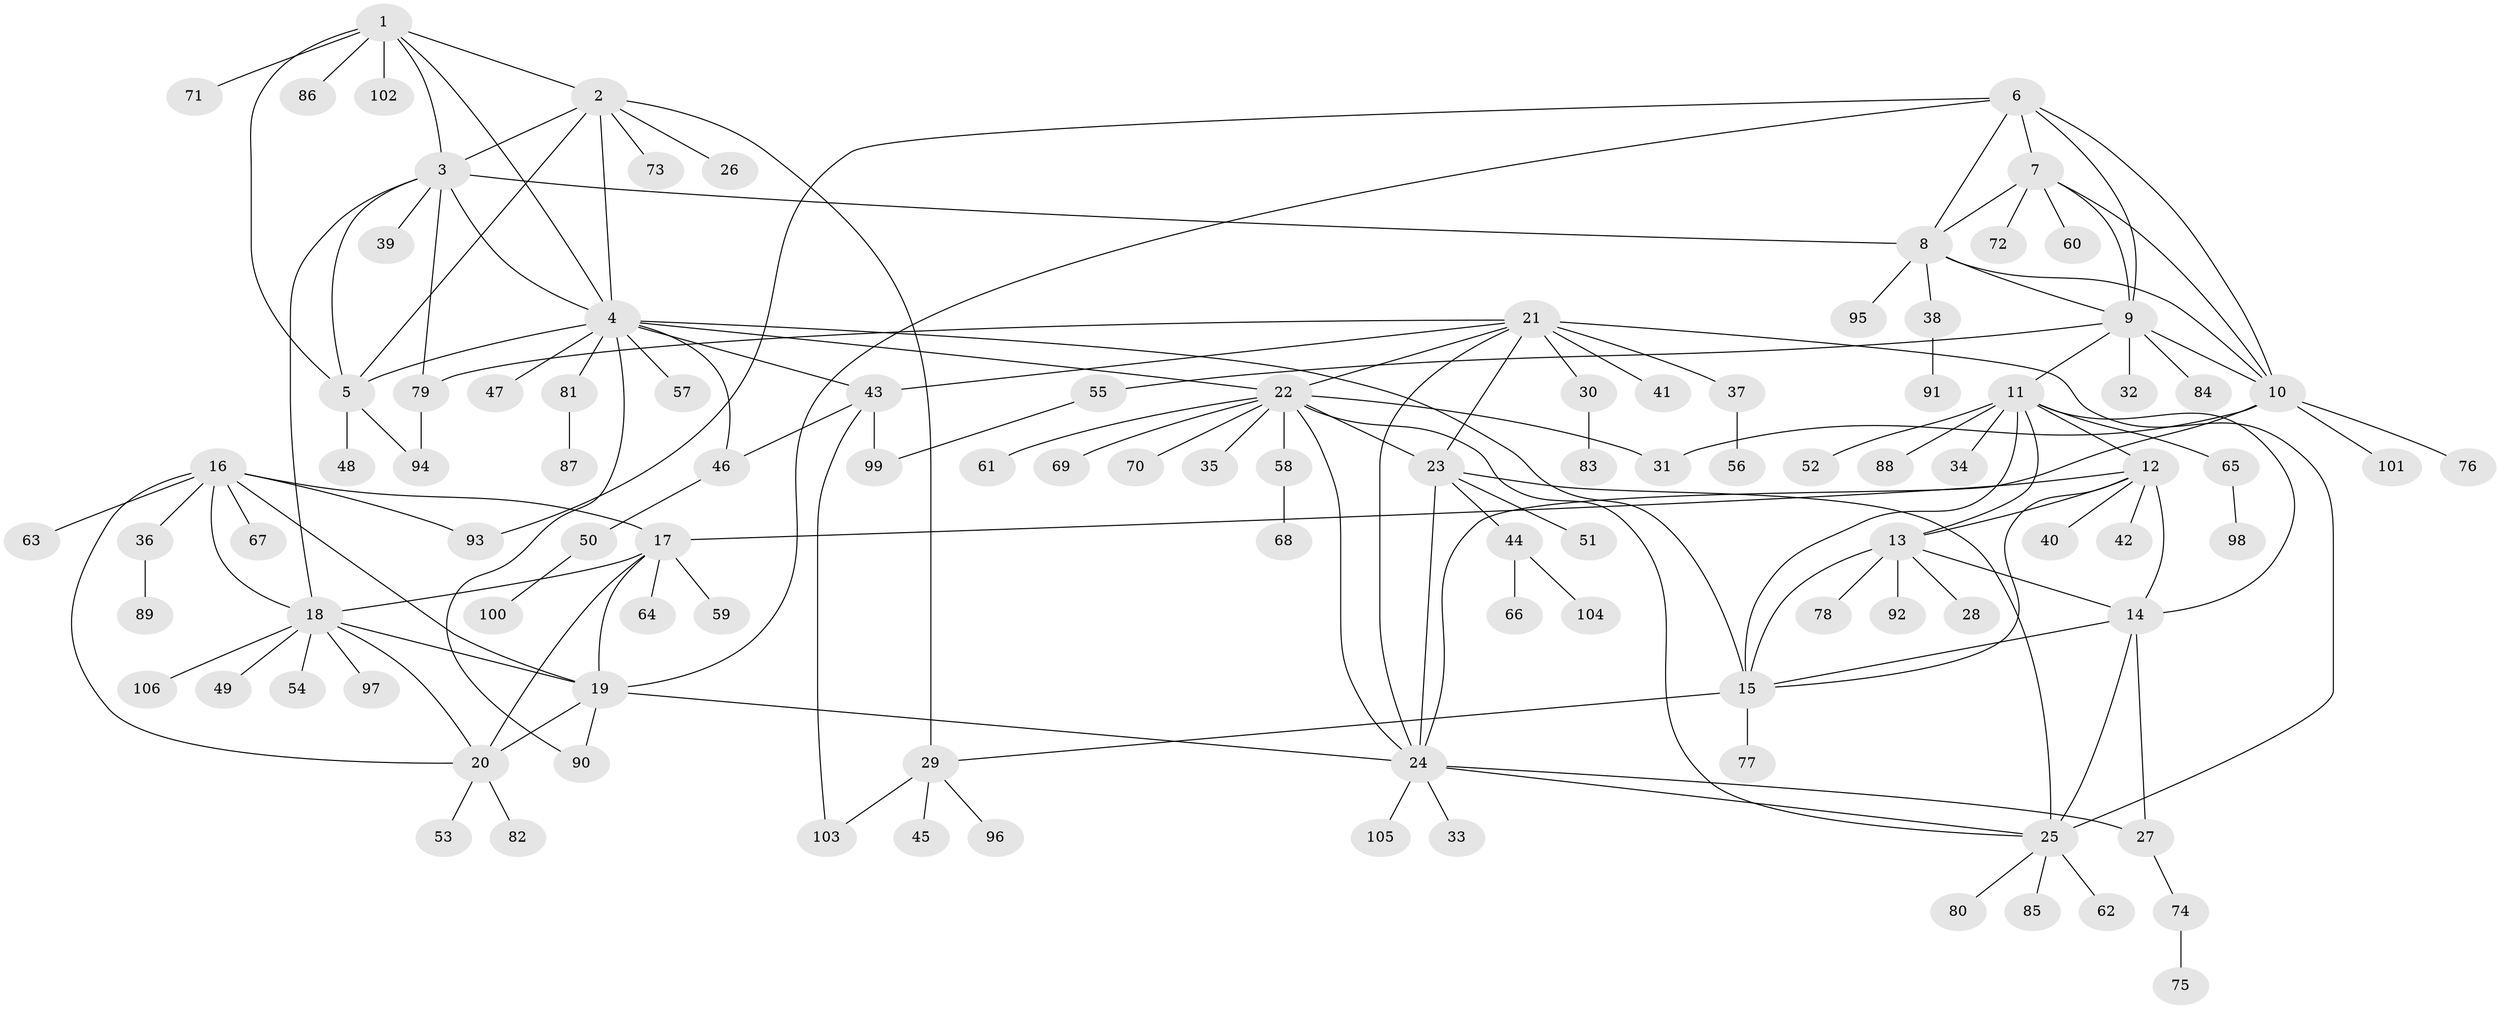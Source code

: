 // Generated by graph-tools (version 1.1) at 2025/37/03/09/25 02:37:40]
// undirected, 106 vertices, 152 edges
graph export_dot {
graph [start="1"]
  node [color=gray90,style=filled];
  1;
  2;
  3;
  4;
  5;
  6;
  7;
  8;
  9;
  10;
  11;
  12;
  13;
  14;
  15;
  16;
  17;
  18;
  19;
  20;
  21;
  22;
  23;
  24;
  25;
  26;
  27;
  28;
  29;
  30;
  31;
  32;
  33;
  34;
  35;
  36;
  37;
  38;
  39;
  40;
  41;
  42;
  43;
  44;
  45;
  46;
  47;
  48;
  49;
  50;
  51;
  52;
  53;
  54;
  55;
  56;
  57;
  58;
  59;
  60;
  61;
  62;
  63;
  64;
  65;
  66;
  67;
  68;
  69;
  70;
  71;
  72;
  73;
  74;
  75;
  76;
  77;
  78;
  79;
  80;
  81;
  82;
  83;
  84;
  85;
  86;
  87;
  88;
  89;
  90;
  91;
  92;
  93;
  94;
  95;
  96;
  97;
  98;
  99;
  100;
  101;
  102;
  103;
  104;
  105;
  106;
  1 -- 2;
  1 -- 3;
  1 -- 4;
  1 -- 5;
  1 -- 71;
  1 -- 86;
  1 -- 102;
  2 -- 3;
  2 -- 4;
  2 -- 5;
  2 -- 26;
  2 -- 29;
  2 -- 73;
  3 -- 4;
  3 -- 5;
  3 -- 8;
  3 -- 18;
  3 -- 39;
  3 -- 79;
  4 -- 5;
  4 -- 15;
  4 -- 22;
  4 -- 43;
  4 -- 46;
  4 -- 47;
  4 -- 57;
  4 -- 81;
  4 -- 90;
  5 -- 48;
  5 -- 94;
  6 -- 7;
  6 -- 8;
  6 -- 9;
  6 -- 10;
  6 -- 19;
  6 -- 93;
  7 -- 8;
  7 -- 9;
  7 -- 10;
  7 -- 60;
  7 -- 72;
  8 -- 9;
  8 -- 10;
  8 -- 38;
  8 -- 95;
  9 -- 10;
  9 -- 11;
  9 -- 32;
  9 -- 55;
  9 -- 84;
  10 -- 24;
  10 -- 31;
  10 -- 76;
  10 -- 101;
  11 -- 12;
  11 -- 13;
  11 -- 14;
  11 -- 15;
  11 -- 34;
  11 -- 52;
  11 -- 65;
  11 -- 88;
  12 -- 13;
  12 -- 14;
  12 -- 15;
  12 -- 17;
  12 -- 40;
  12 -- 42;
  13 -- 14;
  13 -- 15;
  13 -- 28;
  13 -- 78;
  13 -- 92;
  14 -- 15;
  14 -- 25;
  14 -- 27;
  15 -- 29;
  15 -- 77;
  16 -- 17;
  16 -- 18;
  16 -- 19;
  16 -- 20;
  16 -- 36;
  16 -- 63;
  16 -- 67;
  16 -- 93;
  17 -- 18;
  17 -- 19;
  17 -- 20;
  17 -- 59;
  17 -- 64;
  18 -- 19;
  18 -- 20;
  18 -- 49;
  18 -- 54;
  18 -- 97;
  18 -- 106;
  19 -- 20;
  19 -- 24;
  19 -- 90;
  20 -- 53;
  20 -- 82;
  21 -- 22;
  21 -- 23;
  21 -- 24;
  21 -- 25;
  21 -- 30;
  21 -- 37;
  21 -- 41;
  21 -- 43;
  21 -- 79;
  22 -- 23;
  22 -- 24;
  22 -- 25;
  22 -- 31;
  22 -- 35;
  22 -- 58;
  22 -- 61;
  22 -- 69;
  22 -- 70;
  23 -- 24;
  23 -- 25;
  23 -- 44;
  23 -- 51;
  24 -- 25;
  24 -- 27;
  24 -- 33;
  24 -- 105;
  25 -- 62;
  25 -- 80;
  25 -- 85;
  27 -- 74;
  29 -- 45;
  29 -- 96;
  29 -- 103;
  30 -- 83;
  36 -- 89;
  37 -- 56;
  38 -- 91;
  43 -- 46;
  43 -- 99;
  43 -- 103;
  44 -- 66;
  44 -- 104;
  46 -- 50;
  50 -- 100;
  55 -- 99;
  58 -- 68;
  65 -- 98;
  74 -- 75;
  79 -- 94;
  81 -- 87;
}
